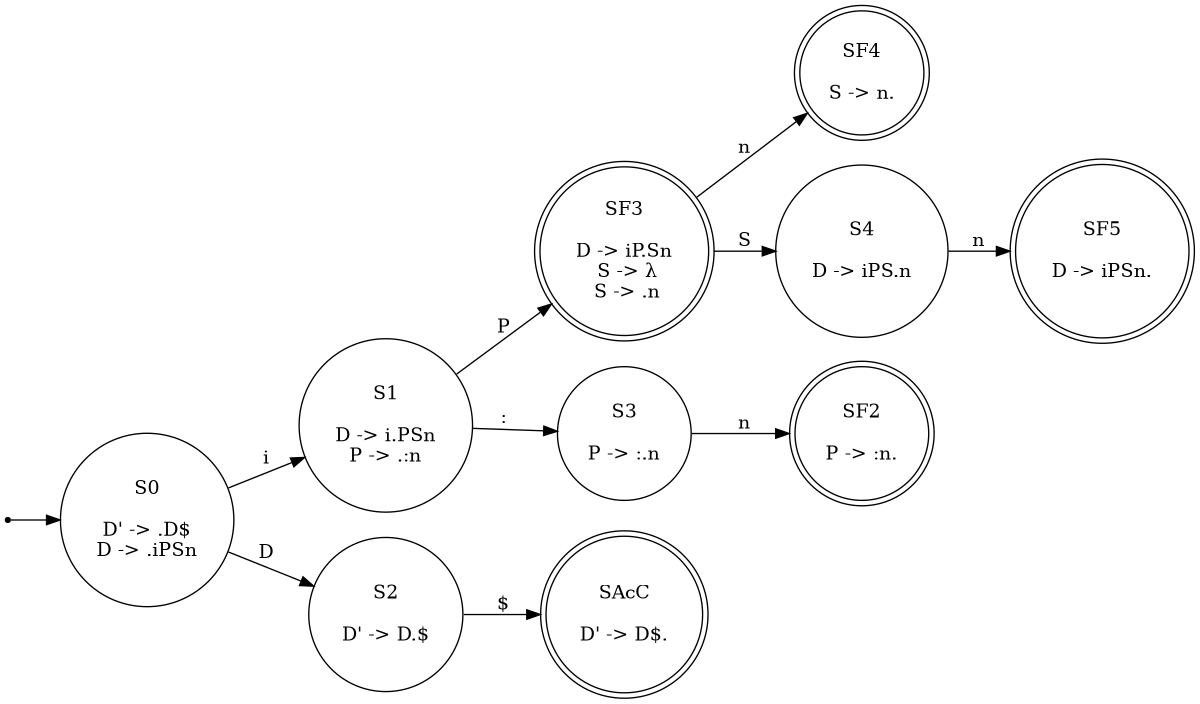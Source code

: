 digraph automata_7 {
    rankdir=LR;
    size="8,5"

    node [shape = doublecircle];  SAcC, SF2, SF3, SF4, SF5;
    node [shape = point ]; init
    node [shape = circle];

    S0 [label="S0\n\nD' -> .D$\nD -> .iPSn"];
    S1 [label="S1\n\nD -> i.PSn\nP -> .:n"];
    S2 [label="S2\n\nD' -> D.$"];
    SAcC [label="SAcC\n\nD' -> D$."];
    S3 [label="S3\n\nP -> :.n"];
    SF2 [label="SF2\n\nP -> :n."];
    SF3 [label="SF3\n\nD -> iP.Sn\n S -> λ\n S -> .n"];
    SF4 [label="SF4\n\nS -> n."];
    S4 [label="S4\n\nD -> iPS.n"];
    SF5 [label="SF5\n\nD -> iPSn."];


    init -> S0;
    S0 -> S1 [label = i];
    S0 -> S2 [label = "D"];
    S2 -> SAcC [label = "$"];
    S1 -> S3 [label = ":"];
    S3 -> SF2 [label = "n"];
    S1 -> SF3 [label = "P"];
    SF3 -> SF4 [label = "n"];
    SF3 -> S4 [label = "S"];
    S4 -> SF5 [label = "n"];

}